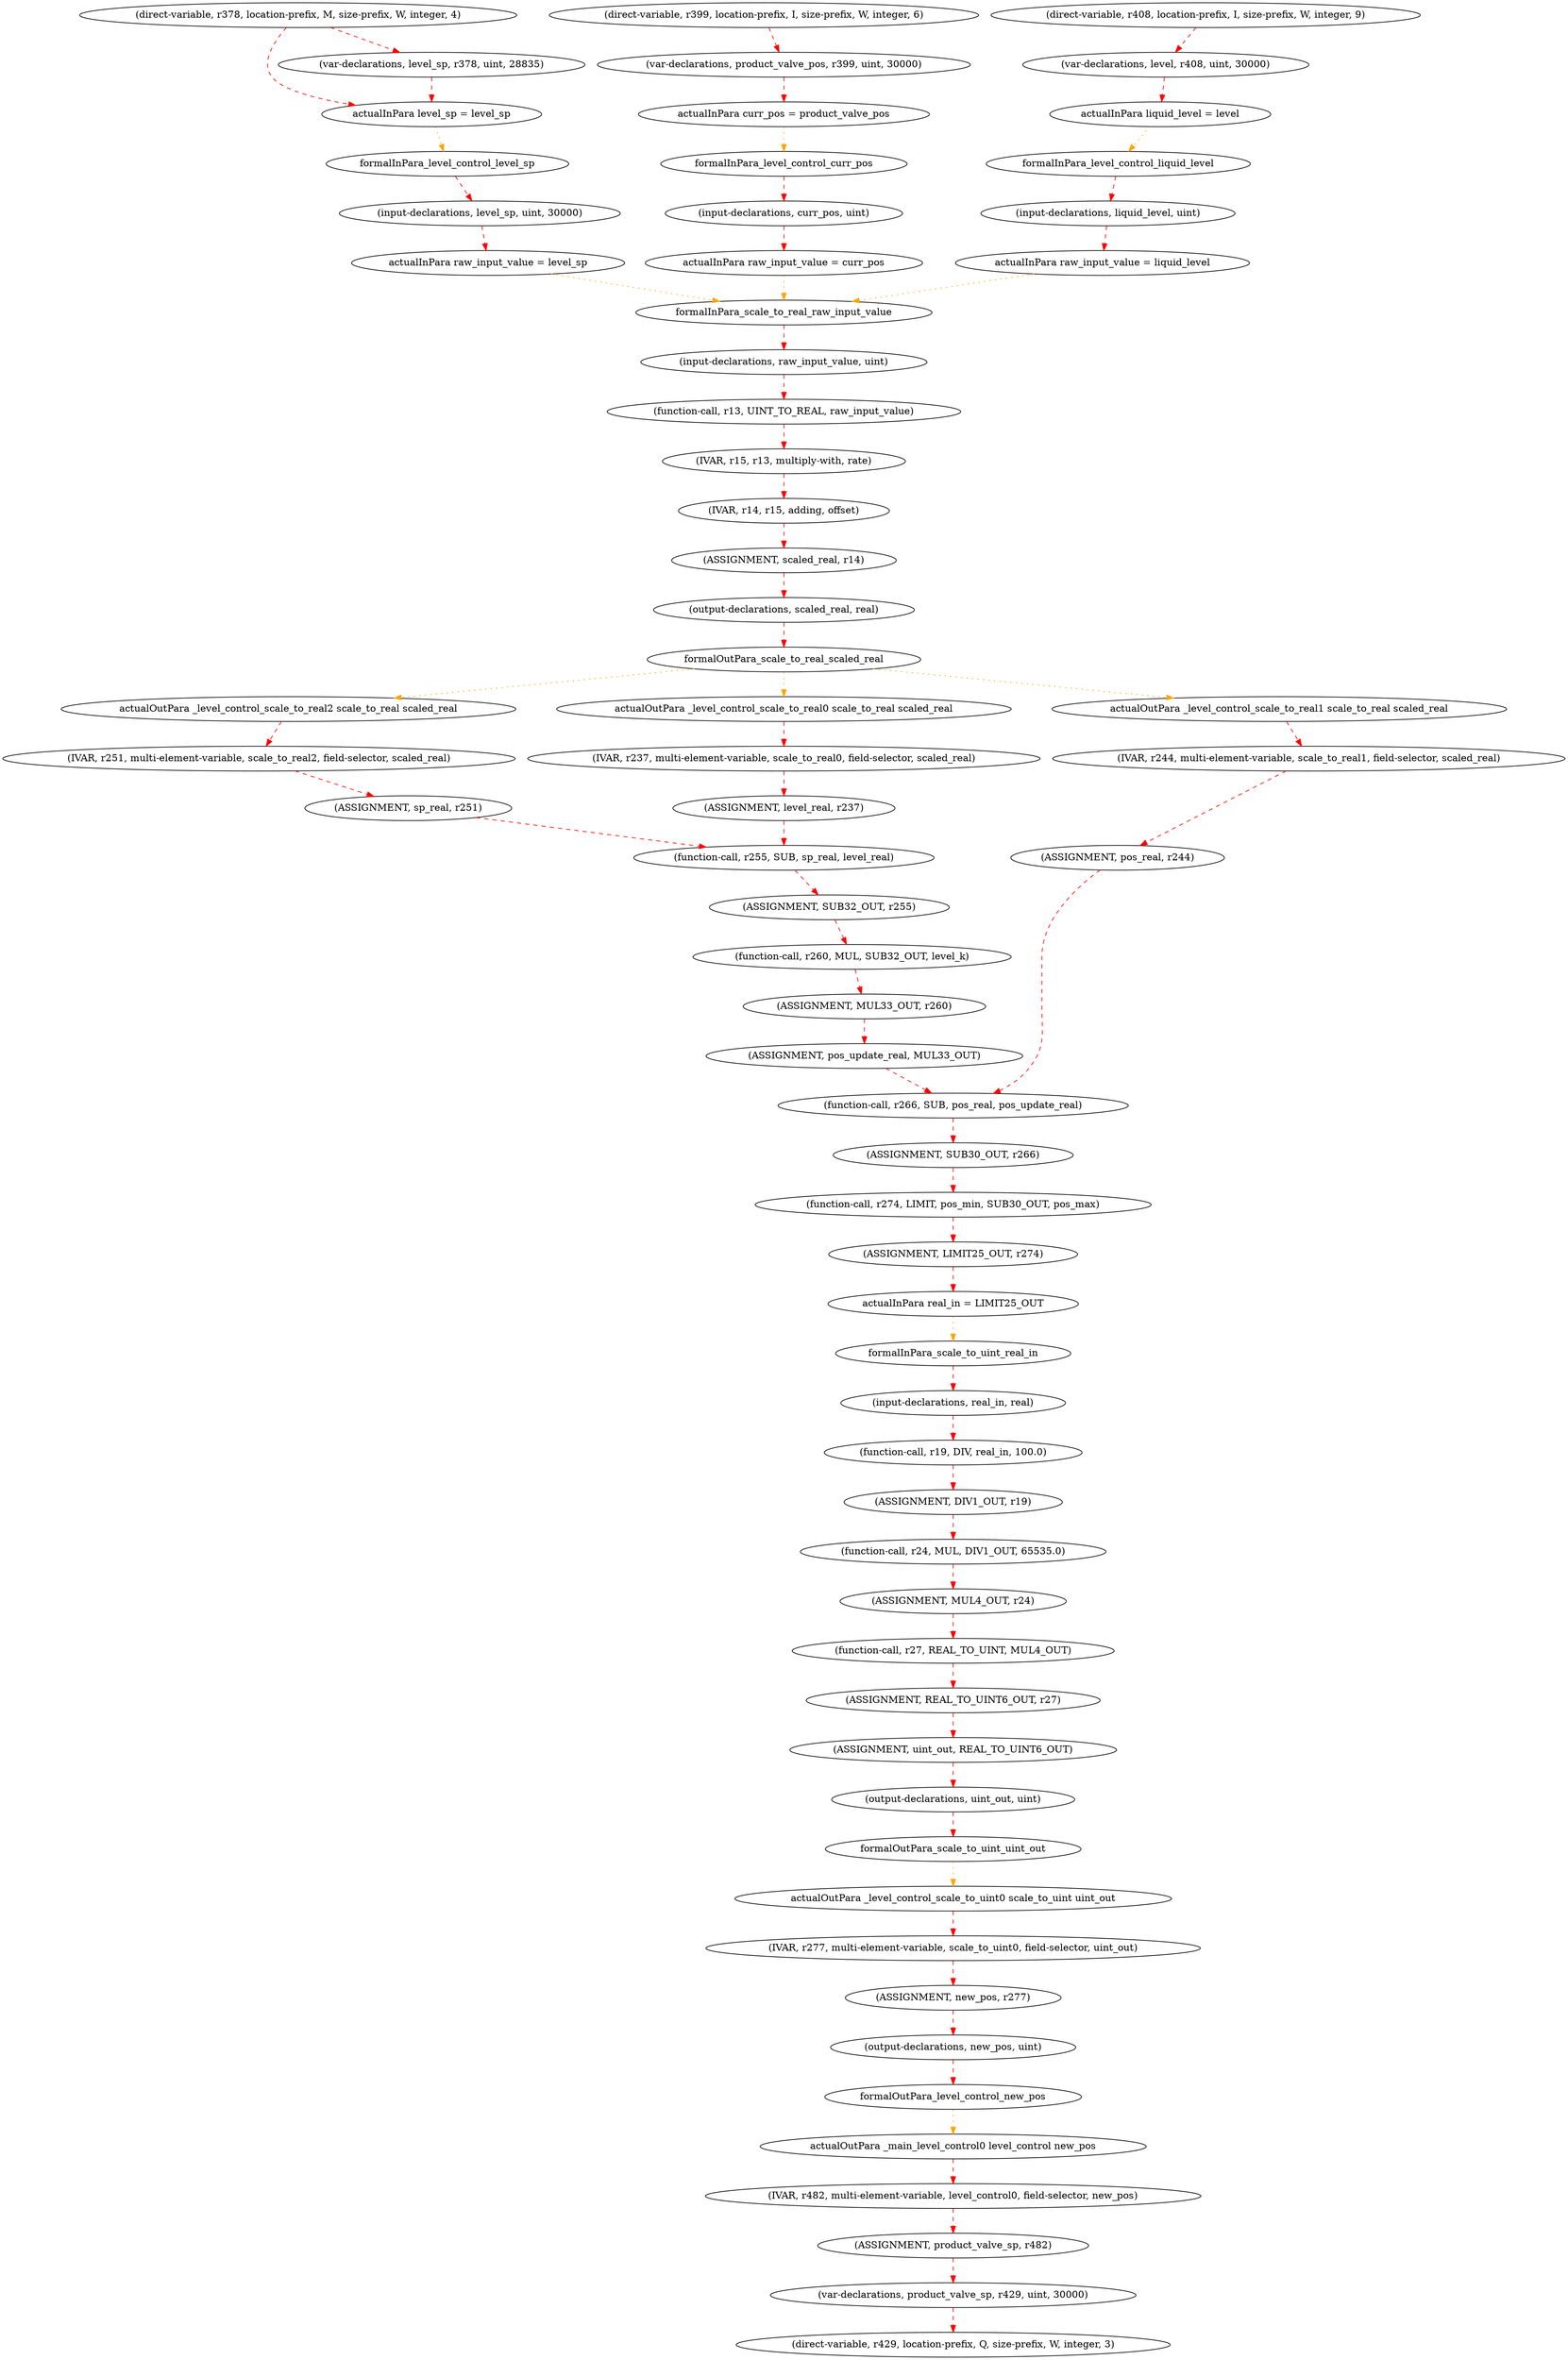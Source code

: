 digraph "PLCprog-SDG" {
formalInPara_scale_to_uint_real_in [dataName=formalInPara_scale_to_uint_real_in, label=formalInPara_scale_to_uint_real_in, nSize=1, nSubType=real_in, nType=formalIn, nValue="[]", regionName=scale_to_uint, regionType=FUNC];
"actualOutPara _main_level_control0 level_control new_pos" [dataName="actualOutPara _main_level_control0 level_control new_pos", label="actualOutPara _main_level_control0 level_control new_pos", nSize=1, nSubType="['level_control0', 'level_control', 'new_pos']", nType=actualOut, nValue="[]", regionName=main, regionType=PROG];
formalOutPara_level_control_new_pos [dataName=formalOutPara_level_control_new_pos, label=formalOutPara_level_control_new_pos, nSize=1, nSubType=new_pos, nType=formalOut, nValue="['new_pos']", regionName=level_control, regionType=FUNC];
stmt_640 [dataName=pos_update_real, label="(ASSIGNMENT, pos_update_real, MUL33_OUT)", nSize=3, nSubType="", nType=ASSIGNMENT, nValue="['MUL33_OUT']", regionName=level_control, regionType=FUNC];
stmt_632 [dataName=pos_real, label="(ASSIGNMENT, pos_real, r244)", nSize=3, nSubType="", nType=ASSIGNMENT, nValue="['r244']", regionName=level_control, regionType=FUNC];
stmt_635 [dataName=sp_real, label="(ASSIGNMENT, sp_real, r251)", nSize=3, nSubType="", nType=ASSIGNMENT, nValue="['r251']", regionName=level_control, regionType=FUNC];
"product_valve_pos_1648331165.0779223" [dataName=curr_pos, label="actualInPara curr_pos = product_valve_pos", nSize=1, nSubType=level_control, nType=actualIn, nValue="['product_valve_pos']", regionName=main, regionType=PROG];
formalOutPara_scale_to_uint_uint_out [dataName=formalOutPara_scale_to_uint_uint_out, label=formalOutPara_scale_to_uint_uint_out, nSize=1, nSubType=uint_out, nType=formalOut, nValue="['uint_out']", regionName=scale_to_uint, regionType=FUNC];
stmt_744 [dataName=r408, label="(direct-variable, r408, location-prefix, I, size-prefix, W, integer, 9)", nSize=8, nSubType=I, nType="direct-variable", nValue="['IW9']", regionName=main, regionType=PROG];
stmt_462 [dataName=r27, label="(function-call, r27, REAL_TO_UINT, MUL4_OUT)", nSize=4, nSubType=REAL_TO_UINT, nType="function-call", nValue="['MUL4_OUT']", regionName=scale_to_uint, regionType=FUNC];
stmt_449 [dataName=r13, label="(function-call, r13, UINT_TO_REAL, raw_input_value)", nSize=4, nSubType=UINT_TO_REAL, nType="function-call", nValue="['raw_input_value']", regionName=scale_to_real, regionType=FUNC];
"level_sp_1648331165.0779223" [dataName=level_sp, label="actualInPara level_sp = level_sp", nSize=1, nSubType=level_control, nType=actualIn, nValue="['level_sp', 'r378']", regionName=main, regionType=PROG];
stmt_636 [dataName=r255, label="(function-call, r255, SUB, sp_real, level_real)", nSize=5, nSubType=SUB, nType="function-call", nValue="['sp_real', 'level_real']", regionName=level_control, regionType=FUNC];
stmt_759 [dataName=product_valve_sp, label="(var-declarations, product_valve_sp, r429, uint, 30000)", nSize=5, nSubType="directVar+init_uint", nType="var-declarations", nValue="['r429', '30000']", regionName=main, regionType=PROG];
formalInPara_level_control_curr_pos [dataName=formalInPara_level_control_curr_pos, label=formalInPara_level_control_curr_pos, nSize=1, nSubType=curr_pos, nType=formalIn, nValue="[]", regionName=level_control, regionType=FUNC];
stmt_450 [dataName=r15, label="(IVAR, r15, r13, multiply-with, rate)", nSize=5, nSubType="2-op", nType=IVAR, nValue="['r13', 'rate']", regionName=scale_to_real, regionType=FUNC];
"level_sp_1648331165.0379188" [dataName=raw_input_value, label="actualInPara raw_input_value = level_sp", nSize=1, nSubType=scale_to_real, nType=actualIn, nValue="['level_sp']", regionName=level_control, regionType=FUNC];
"actualOutPara _level_control_scale_to_real2 scale_to_real scaled_real" [dataName="actualOutPara _level_control_scale_to_real2 scale_to_real scaled_real", label="actualOutPara _level_control_scale_to_real2 scale_to_real scaled_real", nSize=1, nSubType="['scale_to_real2', 'scale_to_real', 'scaled_real']", nType=actualOut, nValue="[]", regionName=level_control, regionType=FUNC];
stmt_816 [dataName=product_valve_sp, label="(ASSIGNMENT, product_valve_sp, r482)", nSize=3, nSubType="", nType=ASSIGNMENT, nValue="['r482', 'r429']", regionName=main, regionType=PROG];
stmt_642 [dataName=SUB30_OUT, label="(ASSIGNMENT, SUB30_OUT, r266)", nSize=3, nSubType="", nType=ASSIGNMENT, nValue="['r266']", regionName=level_control, regionType=FUNC];
"LIMIT25_OUT_1648331165.0379188" [dataName=real_in, label="actualInPara real_in = LIMIT25_OUT", nSize=1, nSubType=scale_to_uint, nType=actualIn, nValue="['LIMIT25_OUT']", regionName=level_control, regionType=FUNC];
stmt_631 [dataName=r244, label="(IVAR, r244, multi-element-variable, scale_to_real1, field-selector, scaled_real)", nSize=6, nSubType="multi-element-variable", nType=IVAR, nValue="['actualOutPara _level_control_scale_to_real1 scale_to_real scaled_real']", regionName=level_control, regionType=FUNC];
stmt_603 [dataName=liquid_level, label="(input-declarations, liquid_level, uint)", nSize=3, nSubType=uint, nType="input-declarations", nValue="['formalInPara_level_control_liquid_level']", regionName=level_control, regionType=FUNC];
"actualOutPara _level_control_scale_to_uint0 scale_to_uint uint_out" [dataName="actualOutPara _level_control_scale_to_uint0 scale_to_uint uint_out", label="actualOutPara _level_control_scale_to_uint0 scale_to_uint uint_out", nSize=1, nSubType="['scale_to_uint0', 'scale_to_uint', 'uint_out']", nType=actualOut, nValue="[]", regionName=level_control, regionType=FUNC];
stmt_639 [dataName=MUL33_OUT, label="(ASSIGNMENT, MUL33_OUT, r260)", nSize=3, nSubType="", nType=ASSIGNMENT, nValue="['r260']", regionName=level_control, regionType=FUNC];
stmt_605 [dataName=curr_pos, label="(input-declarations, curr_pos, uint)", nSize=3, nSubType=uint, nType="input-declarations", nValue="['formalInPara_level_control_curr_pos']", regionName=level_control, regionType=FUNC];
formalInPara_scale_to_real_raw_input_value [dataName=formalInPara_scale_to_real_raw_input_value, label=formalInPara_scale_to_real_raw_input_value, nSize=1, nSubType=raw_input_value, nType=formalIn, nValue="[]", regionName=scale_to_real, regionType=FUNC];
stmt_459 [dataName=DIV1_OUT, label="(ASSIGNMENT, DIV1_OUT, r19)", nSize=3, nSubType="", nType=ASSIGNMENT, nValue="['r19']", regionName=scale_to_uint, regionType=FUNC];
stmt_643 [dataName=r274, label="(function-call, r274, LIMIT, pos_min, SUB30_OUT, pos_max)", nSize=6, nSubType=LIMIT, nType="function-call", nValue="['pos_min', 'SUB30_OUT', 'pos_max']", regionName=level_control, regionType=FUNC];
stmt_458 [dataName=r19, label="(function-call, r19, DIV, real_in, 100.0)", nSize=5, nSubType=DIV, nType="function-call", nValue="['real_in', '100.0']", regionName=scale_to_uint, regionType=FUNC];
stmt_634 [dataName=r251, label="(IVAR, r251, multi-element-variable, scale_to_real2, field-selector, scaled_real)", nSize=6, nSubType="multi-element-variable", nType=IVAR, nValue="['actualOutPara _level_control_scale_to_real2 scale_to_real scaled_real']", regionName=level_control, regionType=FUNC];
"curr_pos_1648331165.0379188" [dataName=raw_input_value, label="actualInPara raw_input_value = curr_pos", nSize=1, nSubType=scale_to_real, nType=actualIn, nValue="['curr_pos']", regionName=level_control, regionType=FUNC];
stmt_745 [dataName=level, label="(var-declarations, level, r408, uint, 30000)", nSize=5, nSubType="directVar+init_uint", nType="var-declarations", nValue="['r408', '30000']", regionName=main, regionType=PROG];
stmt_432 [dataName=raw_input_value, label="(input-declarations, raw_input_value, uint)", nSize=3, nSubType=uint, nType="input-declarations", nValue="['formalInPara_scale_to_real_raw_input_value']", regionName=scale_to_real, regionType=FUNC];
formalOutPara_scale_to_real_scaled_real [dataName=formalOutPara_scale_to_real_scaled_real, label=formalOutPara_scale_to_real_scaled_real, nSize=1, nSubType=scaled_real, nType=formalOut, nValue="['scaled_real']", regionName=scale_to_real, regionType=FUNC];
stmt_722 [dataName=r378, label="(direct-variable, r378, location-prefix, M, size-prefix, W, integer, 4)", nSize=8, nSubType=M, nType="direct-variable", nValue="['MW4']", regionName=main, regionType=PROG];
"liquid_level_1648331165.0369396" [dataName=raw_input_value, label="actualInPara raw_input_value = liquid_level", nSize=1, nSubType=scale_to_real, nType=actualIn, nValue="['liquid_level']", regionName=level_control, regionType=FUNC];
formalInPara_level_control_liquid_level [dataName=formalInPara_level_control_liquid_level, label=formalInPara_level_control_liquid_level, nSize=1, nSubType=liquid_level, nType=formalIn, nValue="[]", regionName=level_control, regionType=FUNC];
stmt_637 [dataName=SUB32_OUT, label="(ASSIGNMENT, SUB32_OUT, r255)", nSize=3, nSubType="", nType=ASSIGNMENT, nValue="['r255']", regionName=level_control, regionType=FUNC];
stmt_647 [dataName=new_pos, label="(ASSIGNMENT, new_pos, r277)", nSize=3, nSubType="", nType=ASSIGNMENT, nValue="['r277']", regionName=level_control, regionType=FUNC];
stmt_646 [dataName=r277, label="(IVAR, r277, multi-element-variable, scale_to_uint0, field-selector, uint_out)", nSize=6, nSubType="multi-element-variable", nType=IVAR, nValue="['actualOutPara _level_control_scale_to_uint0 scale_to_uint uint_out']", regionName=level_control, regionType=FUNC];
"actualOutPara _level_control_scale_to_real1 scale_to_real scaled_real" [dataName="actualOutPara _level_control_scale_to_real1 scale_to_real scaled_real", label="actualOutPara _level_control_scale_to_real1 scale_to_real scaled_real", nSize=1, nSubType="['scale_to_real1', 'scale_to_real', 'scaled_real']", nType=actualOut, nValue="[]", regionName=level_control, regionType=FUNC];
"actualOutPara _level_control_scale_to_real0 scale_to_real scaled_real" [dataName="actualOutPara _level_control_scale_to_real0 scale_to_real scaled_real", label="actualOutPara _level_control_scale_to_real0 scale_to_real scaled_real", nSize=1, nSubType="['scale_to_real0', 'scale_to_real', 'scaled_real']", nType=actualOut, nValue="[]", regionName=level_control, regionType=FUNC];
stmt_433 [dataName=scaled_real, label="(output-declarations, scaled_real, real)", nSize=3, nSubType=real, nType="output-declarations", nValue="[]", regionName=scale_to_real, regionType=FUNC];
stmt_641 [dataName=r266, label="(function-call, r266, SUB, pos_real, pos_update_real)", nSize=5, nSubType=SUB, nType="function-call", nValue="['pos_real', 'pos_update_real']", regionName=level_control, regionType=FUNC];
formalInPara_level_control_level_sp [dataName=formalInPara_level_control_level_sp, label=formalInPara_level_control_level_sp, nSize=1, nSubType=level_sp, nType=formalIn, nValue="[]", regionName=level_control, regionType=FUNC];
stmt_454 [dataName=uint_out, label="(output-declarations, uint_out, uint)", nSize=3, nSubType=uint, nType="output-declarations", nValue="[]", regionName=scale_to_uint, regionType=FUNC];
stmt_758 [dataName=r429, label="(direct-variable, r429, location-prefix, Q, size-prefix, W, integer, 3)", nSize=8, nSubType=Q, nType="direct-variable", nValue="['QW3']", regionName=main, regionType=PROG];
stmt_738 [dataName=r399, label="(direct-variable, r399, location-prefix, I, size-prefix, W, integer, 6)", nSize=8, nSubType=I, nType="direct-variable", nValue="['IW6']", regionName=main, regionType=PROG];
stmt_739 [dataName=product_valve_pos, label="(var-declarations, product_valve_pos, r399, uint, 30000)", nSize=5, nSubType="directVar+init_uint", nType="var-declarations", nValue="['r399', '30000']", regionName=main, regionType=PROG];
stmt_463 [dataName=REAL_TO_UINT6_OUT, label="(ASSIGNMENT, REAL_TO_UINT6_OUT, r27)", nSize=3, nSubType="", nType=ASSIGNMENT, nValue="['r27']", regionName=scale_to_uint, regionType=FUNC];
stmt_638 [dataName=r260, label="(function-call, r260, MUL, SUB32_OUT, level_k)", nSize=5, nSubType=MUL, nType="function-call", nValue="['SUB32_OUT', 'level_k']", regionName=level_control, regionType=FUNC];
stmt_644 [dataName=LIMIT25_OUT, label="(ASSIGNMENT, LIMIT25_OUT, r274)", nSize=3, nSubType="", nType=ASSIGNMENT, nValue="['r274']", regionName=level_control, regionType=FUNC];
stmt_628 [dataName=r237, label="(IVAR, r237, multi-element-variable, scale_to_real0, field-selector, scaled_real)", nSize=6, nSubType="multi-element-variable", nType=IVAR, nValue="['actualOutPara _level_control_scale_to_real0 scale_to_real scaled_real']", regionName=level_control, regionType=FUNC];
stmt_604 [dataName=level_sp, label="(input-declarations, level_sp, uint, 30000)", nSize=4, nSubType=uint, nType="input-declarations", nValue="['30000', 'formalInPara_level_control_level_sp']", regionName=level_control, regionType=FUNC];
"level_1648331165.0779223" [dataName=liquid_level, label="actualInPara liquid_level = level", nSize=1, nSubType=level_control, nType=actualIn, nValue="['level']", regionName=main, regionType=PROG];
stmt_453 [dataName=real_in, label="(input-declarations, real_in, real)", nSize=3, nSubType=real, nType="input-declarations", nValue="['formalInPara_scale_to_uint_real_in']", regionName=scale_to_uint, regionType=FUNC];
stmt_723 [dataName=level_sp, label="(var-declarations, level_sp, r378, uint, 28835)", nSize=5, nSubType="directVar+init_uint", nType="var-declarations", nValue="['r378', '28835']", regionName=main, regionType=PROG];
stmt_461 [dataName=MUL4_OUT, label="(ASSIGNMENT, MUL4_OUT, r24)", nSize=3, nSubType="", nType=ASSIGNMENT, nValue="['r24']", regionName=scale_to_uint, regionType=FUNC];
stmt_460 [dataName=r24, label="(function-call, r24, MUL, DIV1_OUT, 65535.0)", nSize=5, nSubType=MUL, nType="function-call", nValue="['DIV1_OUT', '65535.0']", regionName=scale_to_uint, regionType=FUNC];
stmt_815 [dataName=r482, label="(IVAR, r482, multi-element-variable, level_control0, field-selector, new_pos)", nSize=6, nSubType="multi-element-variable", nType=IVAR, nValue="['actualOutPara _main_level_control0 level_control new_pos']", regionName=main, regionType=PROG];
stmt_464 [dataName=uint_out, label="(ASSIGNMENT, uint_out, REAL_TO_UINT6_OUT)", nSize=3, nSubType="", nType=ASSIGNMENT, nValue="['REAL_TO_UINT6_OUT']", regionName=scale_to_uint, regionType=FUNC];
stmt_629 [dataName=level_real, label="(ASSIGNMENT, level_real, r237)", nSize=3, nSubType="", nType=ASSIGNMENT, nValue="['r237']", regionName=level_control, regionType=FUNC];
stmt_452 [dataName=scaled_real, label="(ASSIGNMENT, scaled_real, r14)", nSize=3, nSubType="", nType=ASSIGNMENT, nValue="['r14']", regionName=scale_to_real, regionType=FUNC];
stmt_606 [dataName=new_pos, label="(output-declarations, new_pos, uint)", nSize=3, nSubType=uint, nType="output-declarations", nValue="[]", regionName=level_control, regionType=FUNC];
stmt_451 [dataName=r14, label="(IVAR, r14, r15, adding, offset)", nSize=5, nSubType="2-op", nType=IVAR, nValue="['r15', 'offset']", regionName=scale_to_real, regionType=FUNC];
formalInPara_scale_to_uint_real_in -> stmt_453  [color=red, key=0, style=dashed, tLabel=data];
"actualOutPara _main_level_control0 level_control new_pos" -> stmt_815  [color=red, key=0, style=dashed, tLabel=data];
formalOutPara_level_control_new_pos -> "actualOutPara _main_level_control0 level_control new_pos"  [color=orange, key=0, style=dotted, tLabel="interp-data"];
stmt_640 -> stmt_641  [color=red, key=0, style=dashed, tLabel=data];
stmt_632 -> stmt_641  [color=red, key=0, style=dashed, tLabel=data];
stmt_635 -> stmt_636  [color=red, key=0, style=dashed, tLabel=data];
"product_valve_pos_1648331165.0779223" -> formalInPara_level_control_curr_pos  [color=orange, key=0, style=dotted, tLabel="interp-data"];
formalOutPara_scale_to_uint_uint_out -> "actualOutPara _level_control_scale_to_uint0 scale_to_uint uint_out"  [color=orange, key=0, style=dotted, tLabel="interp-data"];
stmt_744 -> stmt_745  [color=red, key=0, style=dashed, tLabel=data];
stmt_462 -> stmt_463  [color=red, key=0, style=dashed, tLabel=data];
stmt_449 -> stmt_450  [color=red, key=0, style=dashed, tLabel=data];
"level_sp_1648331165.0779223" -> formalInPara_level_control_level_sp  [color=orange, key=0, style=dotted, tLabel="interp-data"];
stmt_636 -> stmt_637  [color=red, key=0, style=dashed, tLabel=data];
stmt_759 -> stmt_758  [color=red, key=0, style=dashed, tLabel=data];
formalInPara_level_control_curr_pos -> stmt_605  [color=red, key=0, style=dashed, tLabel=data];
stmt_450 -> stmt_451  [color=red, key=0, style=dashed, tLabel=data];
"level_sp_1648331165.0379188" -> formalInPara_scale_to_real_raw_input_value  [color=orange, key=0, style=dotted, tLabel="interp-data"];
"actualOutPara _level_control_scale_to_real2 scale_to_real scaled_real" -> stmt_634  [color=red, key=0, style=dashed, tLabel=data];
stmt_816 -> stmt_759  [color=red, key=0, style=dashed, tLabel=data];
stmt_642 -> stmt_643  [color=red, key=0, style=dashed, tLabel=data];
"LIMIT25_OUT_1648331165.0379188" -> formalInPara_scale_to_uint_real_in  [color=orange, key=0, style=dotted, tLabel="interp-data"];
stmt_631 -> stmt_632  [color=red, key=0, style=dashed, tLabel=data];
stmt_603 -> "liquid_level_1648331165.0369396"  [color=red, key=0, style=dashed, tLabel=data];
"actualOutPara _level_control_scale_to_uint0 scale_to_uint uint_out" -> stmt_646  [color=red, key=0, style=dashed, tLabel=data];
stmt_639 -> stmt_640  [color=red, key=0, style=dashed, tLabel=data];
stmt_605 -> "curr_pos_1648331165.0379188"  [color=red, key=0, style=dashed, tLabel=data];
formalInPara_scale_to_real_raw_input_value -> stmt_432  [color=red, key=0, style=dashed, tLabel=data];
stmt_459 -> stmt_460  [color=red, key=0, style=dashed, tLabel=data];
stmt_643 -> stmt_644  [color=red, key=0, style=dashed, tLabel=data];
stmt_458 -> stmt_459  [color=red, key=0, style=dashed, tLabel=data];
stmt_634 -> stmt_635  [color=red, key=0, style=dashed, tLabel=data];
"curr_pos_1648331165.0379188" -> formalInPara_scale_to_real_raw_input_value  [color=orange, key=0, style=dotted, tLabel="interp-data"];
stmt_745 -> "level_1648331165.0779223"  [color=red, key=0, style=dashed, tLabel=data];
stmt_432 -> stmt_449  [color=red, key=0, style=dashed, tLabel=data];
formalOutPara_scale_to_real_scaled_real -> "actualOutPara _level_control_scale_to_real0 scale_to_real scaled_real"  [color=orange, key=0, style=dotted, tLabel="interp-data"];
formalOutPara_scale_to_real_scaled_real -> "actualOutPara _level_control_scale_to_real1 scale_to_real scaled_real"  [color=orange, key=0, style=dotted, tLabel="interp-data"];
formalOutPara_scale_to_real_scaled_real -> "actualOutPara _level_control_scale_to_real2 scale_to_real scaled_real"  [color=orange, key=0, style=dotted, tLabel="interp-data"];
stmt_722 -> stmt_723  [color=red, key=0, style=dashed, tLabel=data];
stmt_722 -> "level_sp_1648331165.0779223"  [color=red, key=0, style=dashed, tLabel=data];
"liquid_level_1648331165.0369396" -> formalInPara_scale_to_real_raw_input_value  [color=orange, key=0, style=dotted, tLabel="interp-data"];
formalInPara_level_control_liquid_level -> stmt_603  [color=red, key=0, style=dashed, tLabel=data];
stmt_637 -> stmt_638  [color=red, key=0, style=dashed, tLabel=data];
stmt_647 -> stmt_606  [color=red, key=0, style=dashed, tLabel=data];
stmt_646 -> stmt_647  [color=red, key=0, style=dashed, tLabel=data];
"actualOutPara _level_control_scale_to_real1 scale_to_real scaled_real" -> stmt_631  [color=red, key=0, style=dashed, tLabel=data];
"actualOutPara _level_control_scale_to_real0 scale_to_real scaled_real" -> stmt_628  [color=red, key=0, style=dashed, tLabel=data];
stmt_433 -> formalOutPara_scale_to_real_scaled_real  [color=red, key=0, style=dashed, tLabel=data];
stmt_641 -> stmt_642  [color=red, key=0, style=dashed, tLabel=data];
formalInPara_level_control_level_sp -> stmt_604  [color=red, key=0, style=dashed, tLabel=data];
stmt_454 -> formalOutPara_scale_to_uint_uint_out  [color=red, key=0, style=dashed, tLabel=data];
stmt_738 -> stmt_739  [color=red, key=0, style=dashed, tLabel=data];
stmt_739 -> "product_valve_pos_1648331165.0779223"  [color=red, key=0, style=dashed, tLabel=data];
stmt_463 -> stmt_464  [color=red, key=0, style=dashed, tLabel=data];
stmt_638 -> stmt_639  [color=red, key=0, style=dashed, tLabel=data];
stmt_644 -> "LIMIT25_OUT_1648331165.0379188"  [color=red, key=0, style=dashed, tLabel=data];
stmt_628 -> stmt_629  [color=red, key=0, style=dashed, tLabel=data];
stmt_604 -> "level_sp_1648331165.0379188"  [color=red, key=0, style=dashed, tLabel=data];
"level_1648331165.0779223" -> formalInPara_level_control_liquid_level  [color=orange, key=0, style=dotted, tLabel="interp-data"];
stmt_453 -> stmt_458  [color=red, key=0, style=dashed, tLabel=data];
stmt_723 -> "level_sp_1648331165.0779223"  [color=red, key=0, style=dashed, tLabel=data];
stmt_461 -> stmt_462  [color=red, key=0, style=dashed, tLabel=data];
stmt_460 -> stmt_461  [color=red, key=0, style=dashed, tLabel=data];
stmt_815 -> stmt_816  [color=red, key=0, style=dashed, tLabel=data];
stmt_464 -> stmt_454  [color=red, key=0, style=dashed, tLabel=data];
stmt_629 -> stmt_636  [color=red, key=0, style=dashed, tLabel=data];
stmt_452 -> stmt_433  [color=red, key=0, style=dashed, tLabel=data];
stmt_606 -> formalOutPara_level_control_new_pos  [color=red, key=0, style=dashed, tLabel=data];
stmt_451 -> stmt_452  [color=red, key=0, style=dashed, tLabel=data];
}
